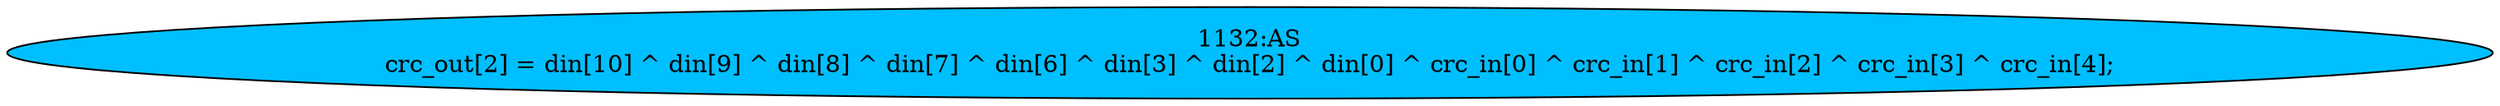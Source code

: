 strict digraph "" {
	node [label="\N"];
	"1132:AS"	 [ast="<pyverilog.vparser.ast.Assign object at 0x7f0647e52610>",
		def_var="['crc_out']",
		fillcolor=deepskyblue,
		label="1132:AS
crc_out[2] = din[10] ^ din[9] ^ din[8] ^ din[7] ^ din[6] ^ din[3] ^ din[2] ^ din[0] ^ crc_in[0] ^ crc_in[1] ^ crc_in[2] ^ \
crc_in[3] ^ crc_in[4];",
		statements="[]",
		style=filled,
		typ=Assign,
		use_var="['din', 'din', 'din', 'din', 'din', 'din', 'din', 'din', 'crc_in', 'crc_in', 'crc_in', 'crc_in', 'crc_in']"];
}
